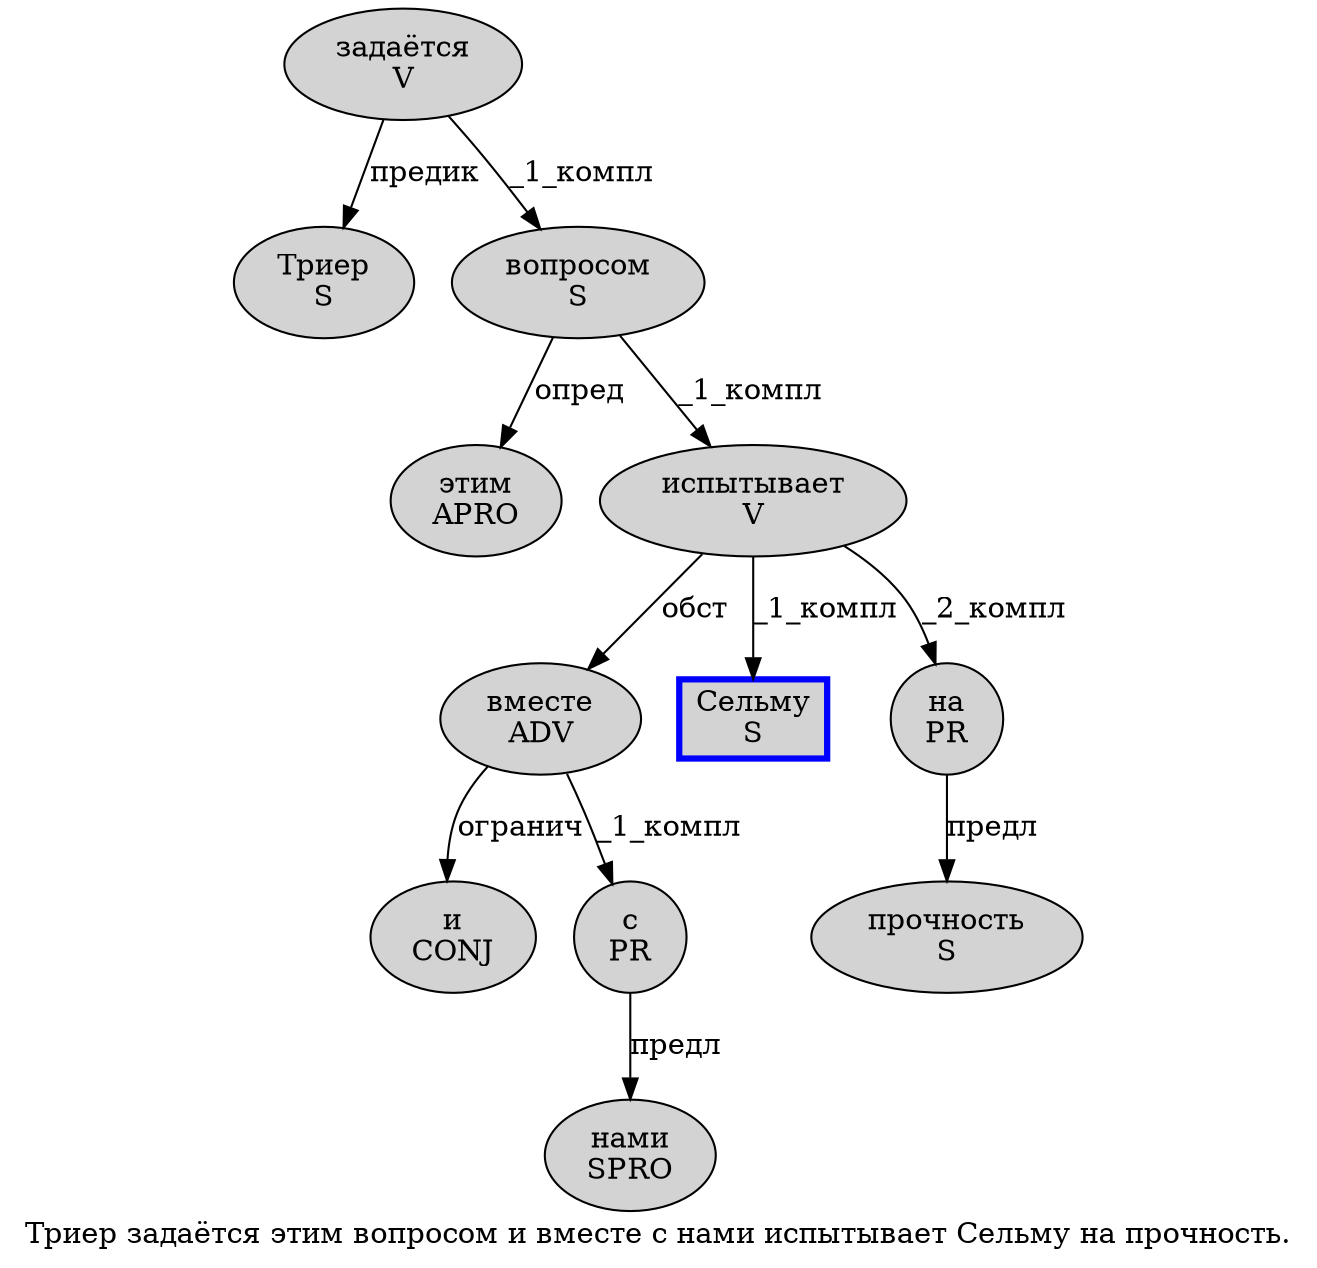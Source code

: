 digraph SENTENCE_246 {
	graph [label="Триер задаётся этим вопросом и вместе с нами испытывает Сельму на прочность."]
	node [style=filled]
		0 [label="Триер
S" color="" fillcolor=lightgray penwidth=1 shape=ellipse]
		1 [label="задаётся
V" color="" fillcolor=lightgray penwidth=1 shape=ellipse]
		2 [label="этим
APRO" color="" fillcolor=lightgray penwidth=1 shape=ellipse]
		3 [label="вопросом
S" color="" fillcolor=lightgray penwidth=1 shape=ellipse]
		4 [label="и
CONJ" color="" fillcolor=lightgray penwidth=1 shape=ellipse]
		5 [label="вместе
ADV" color="" fillcolor=lightgray penwidth=1 shape=ellipse]
		6 [label="с
PR" color="" fillcolor=lightgray penwidth=1 shape=ellipse]
		7 [label="нами
SPRO" color="" fillcolor=lightgray penwidth=1 shape=ellipse]
		8 [label="испытывает
V" color="" fillcolor=lightgray penwidth=1 shape=ellipse]
		9 [label="Сельму
S" color=blue fillcolor=lightgray penwidth=3 shape=box]
		10 [label="на
PR" color="" fillcolor=lightgray penwidth=1 shape=ellipse]
		11 [label="прочность
S" color="" fillcolor=lightgray penwidth=1 shape=ellipse]
			3 -> 2 [label="опред"]
			3 -> 8 [label="_1_компл"]
			10 -> 11 [label="предл"]
			6 -> 7 [label="предл"]
			1 -> 0 [label="предик"]
			1 -> 3 [label="_1_компл"]
			5 -> 4 [label="огранич"]
			5 -> 6 [label="_1_компл"]
			8 -> 5 [label="обст"]
			8 -> 9 [label="_1_компл"]
			8 -> 10 [label="_2_компл"]
}